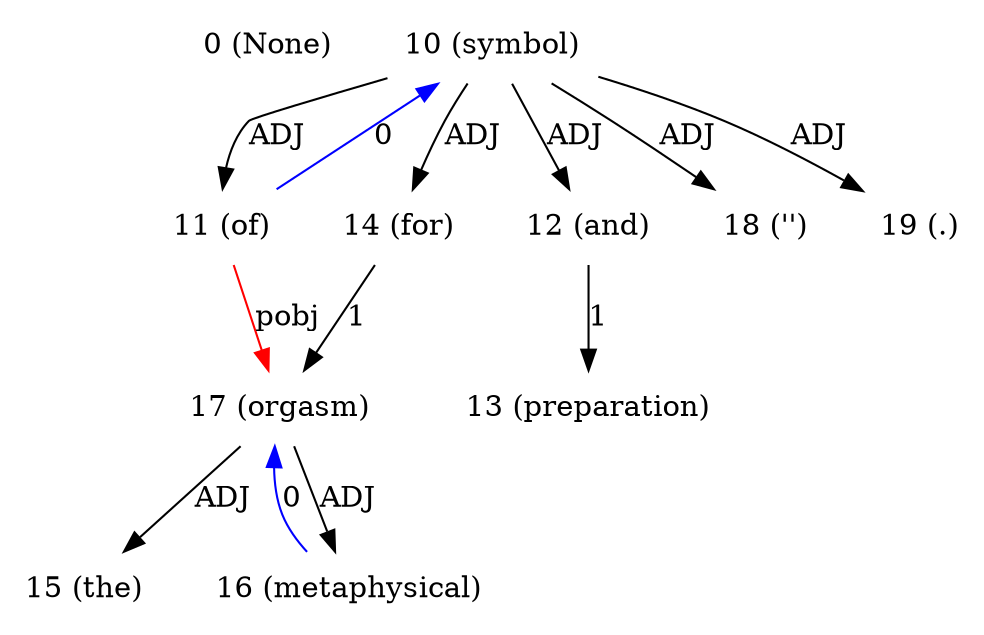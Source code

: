 digraph G{
edge [dir=forward]
node [shape=plaintext]

0 [label="0 (None)"]
10 [label="10 (symbol)"]
10 -> 11 [label="ADJ"]
10 -> 12 [label="ADJ"]
10 -> 14 [label="ADJ"]
10 -> 18 [label="ADJ"]
10 -> 19 [label="ADJ"]
11 [label="11 (of)"]
11 -> 10 [label="0", color="blue"]
12 [label="12 (and)"]
12 -> 13 [label="1"]
13 [label="13 (preparation)"]
14 [label="14 (for)"]
14 -> 17 [label="1"]
15 [label="15 (the)"]
16 [label="16 (metaphysical)"]
16 -> 17 [label="0", color="blue"]
17 [label="17 (orgasm)"]
11 -> 17 [label="pobj", color="red"]
17 -> 15 [label="ADJ"]
17 -> 16 [label="ADJ"]
18 [label="18 ('')"]
19 [label="19 (.)"]
}

